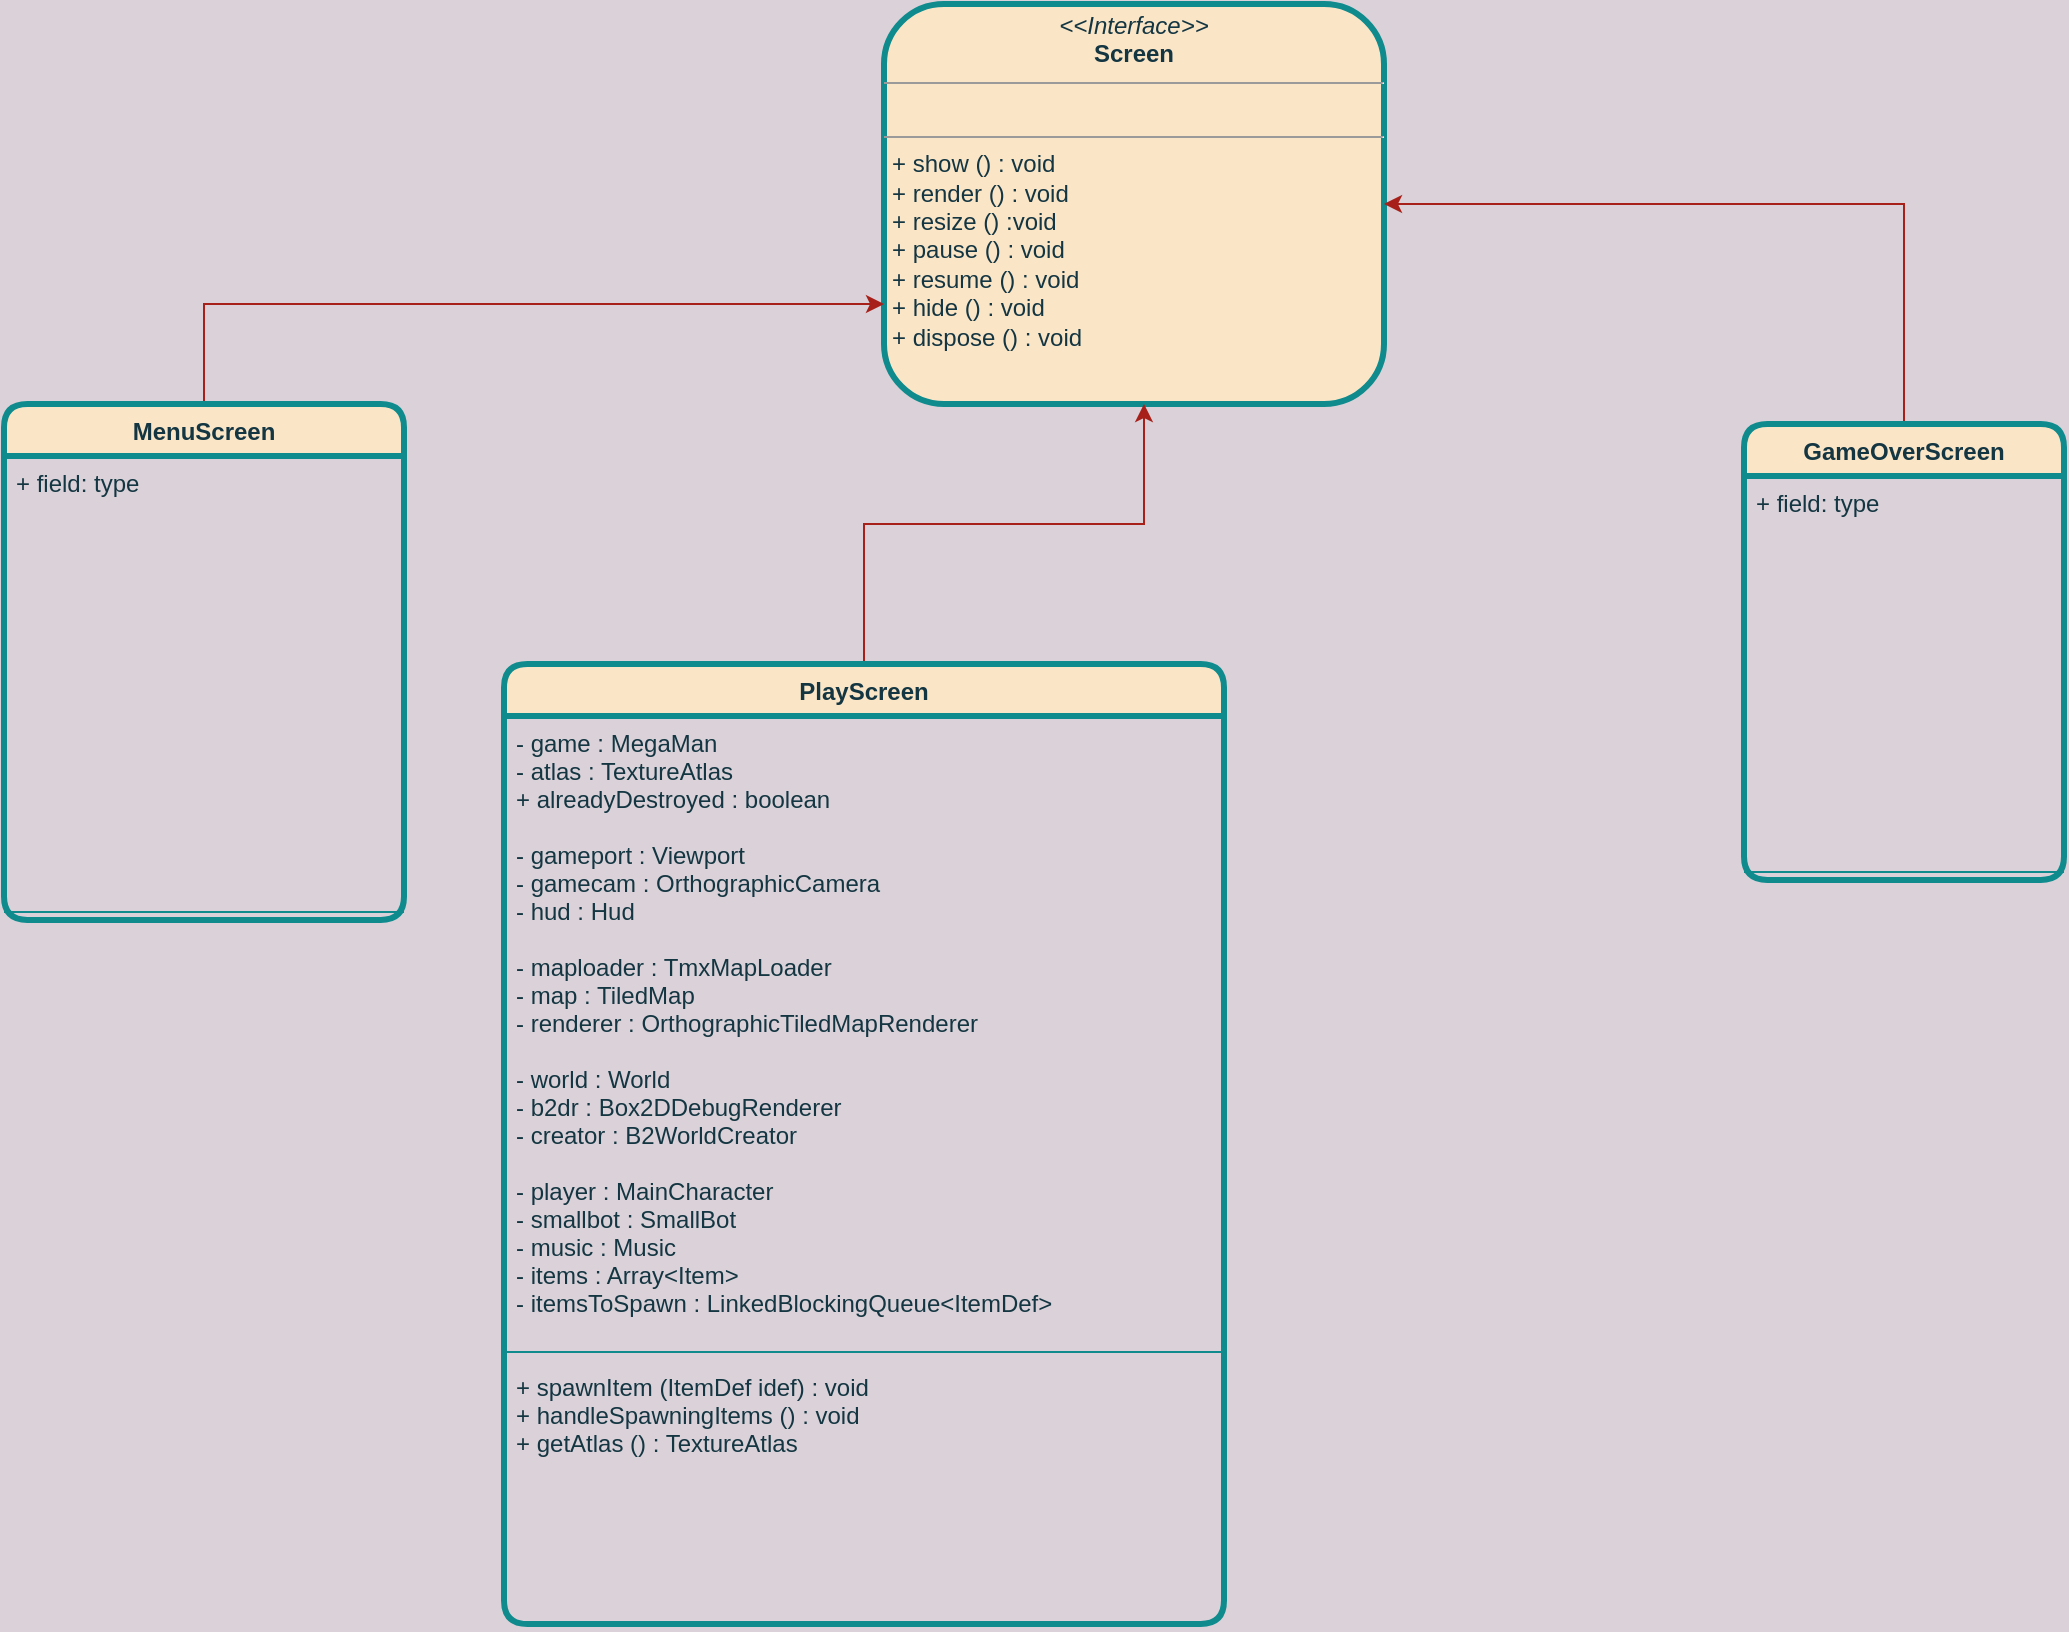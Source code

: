 <mxfile>
    <diagram id="T_rr_vH3T_Zj2dJ4vRbg" name="Screens">
        <mxGraphModel dx="584" dy="345" grid="0" gridSize="10" guides="1" tooltips="1" connect="1" arrows="1" fold="1" page="1" pageScale="1" pageWidth="1100" pageHeight="850" background="#DAD2D8" math="0" shadow="0">
            <root>
                <mxCell id="0"/>
                <mxCell id="1" parent="0"/>
                <mxCell id="1nIsizkF0hct226UoQhQ-2" value="&lt;p style=&quot;margin: 0px ; margin-top: 4px ; text-align: center&quot;&gt;&lt;i&gt;&amp;lt;&amp;lt;Interface&amp;gt;&amp;gt;&lt;/i&gt;&lt;br&gt;&lt;b&gt;Screen&lt;/b&gt;&lt;/p&gt;&lt;hr size=&quot;1&quot;&gt;&lt;p style=&quot;margin: 0px ; margin-left: 4px&quot;&gt;&lt;br&gt;&lt;/p&gt;&lt;hr size=&quot;1&quot;&gt;&lt;p style=&quot;margin: 0px ; margin-left: 4px&quot;&gt;+ show () : void&lt;br&gt;+ render () : void&lt;/p&gt;&lt;p style=&quot;margin: 0px ; margin-left: 4px&quot;&gt;+ resize () :void&lt;/p&gt;&lt;p style=&quot;margin: 0px ; margin-left: 4px&quot;&gt;+ pause () : void&lt;/p&gt;&lt;p style=&quot;margin: 0px ; margin-left: 4px&quot;&gt;+ resume () : void&lt;/p&gt;&lt;p style=&quot;margin: 0px ; margin-left: 4px&quot;&gt;+ hide () : void&lt;/p&gt;&lt;p style=&quot;margin: 0px ; margin-left: 4px&quot;&gt;+ dispose () : void&lt;/p&gt;" style="verticalAlign=top;align=left;overflow=fill;fontSize=12;fontFamily=Helvetica;html=1;strokeWidth=3;rounded=1;shadow=0;sketch=0;glass=0;perimeterSpacing=0;fillColor=#FAE5C7;strokeColor=#0F8B8D;fontColor=#143642;" parent="1" vertex="1">
                    <mxGeometry x="480" y="20" width="250" height="200" as="geometry"/>
                </mxCell>
                <mxCell id="1nIsizkF0hct226UoQhQ-14" style="edgeStyle=orthogonalEdgeStyle;rounded=0;orthogonalLoop=1;jettySize=auto;html=1;exitX=0.5;exitY=0;exitDx=0;exitDy=0;entryX=1;entryY=0.5;entryDx=0;entryDy=0;labelBackgroundColor=#DAD2D8;strokeColor=#A8201A;fontColor=#143642;" parent="1" source="1nIsizkF0hct226UoQhQ-10" target="1nIsizkF0hct226UoQhQ-2" edge="1">
                    <mxGeometry relative="1" as="geometry"/>
                </mxCell>
                <mxCell id="1nIsizkF0hct226UoQhQ-10" value="GameOverScreen" style="swimlane;fontStyle=1;align=center;verticalAlign=top;childLayout=stackLayout;horizontal=1;startSize=26;horizontalStack=0;resizeParent=1;resizeParentMax=0;resizeLast=0;collapsible=1;marginBottom=0;fillColor=#FAE5C7;strokeWidth=3;rounded=1;strokeColor=#0F8B8D;fontColor=#143642;" parent="1" vertex="1">
                    <mxGeometry x="910" y="230" width="160" height="228" as="geometry"/>
                </mxCell>
                <mxCell id="1nIsizkF0hct226UoQhQ-11" value="+ field: type" style="text;strokeColor=none;fillColor=none;align=left;verticalAlign=top;spacingLeft=4;spacingRight=4;overflow=hidden;rotatable=0;points=[[0,0.5],[1,0.5]];portConstraint=eastwest;fontColor=#143642;" parent="1nIsizkF0hct226UoQhQ-10" vertex="1">
                    <mxGeometry y="26" width="160" height="194" as="geometry"/>
                </mxCell>
                <mxCell id="1nIsizkF0hct226UoQhQ-12" value="" style="line;strokeWidth=1;fillColor=none;align=left;verticalAlign=middle;spacingTop=-1;spacingLeft=3;spacingRight=3;rotatable=0;labelPosition=right;points=[];portConstraint=eastwest;labelBackgroundColor=#DAD2D8;strokeColor=#0F8B8D;fontColor=#143642;" parent="1nIsizkF0hct226UoQhQ-10" vertex="1">
                    <mxGeometry y="220" width="160" height="8" as="geometry"/>
                </mxCell>
                <mxCell id="1nIsizkF0hct226UoQhQ-19" style="edgeStyle=orthogonalEdgeStyle;rounded=0;orthogonalLoop=1;jettySize=auto;html=1;exitX=0.5;exitY=0;exitDx=0;exitDy=0;entryX=0;entryY=0.75;entryDx=0;entryDy=0;labelBackgroundColor=#DAD2D8;strokeColor=#A8201A;fontColor=#143642;" parent="1" source="1nIsizkF0hct226UoQhQ-15" target="1nIsizkF0hct226UoQhQ-2" edge="1">
                    <mxGeometry relative="1" as="geometry"/>
                </mxCell>
                <mxCell id="1nIsizkF0hct226UoQhQ-15" value="MenuScreen" style="swimlane;fontStyle=1;align=center;verticalAlign=top;childLayout=stackLayout;horizontal=1;startSize=26;horizontalStack=0;resizeParent=1;resizeParentMax=0;resizeLast=0;collapsible=1;marginBottom=0;fillColor=#FAE5C7;strokeWidth=3;rounded=1;strokeColor=#0F8B8D;fontColor=#143642;" parent="1" vertex="1">
                    <mxGeometry x="40" y="220" width="200" height="258" as="geometry"/>
                </mxCell>
                <mxCell id="1nIsizkF0hct226UoQhQ-16" value="+ field: type" style="text;strokeColor=none;fillColor=none;align=left;verticalAlign=top;spacingLeft=4;spacingRight=4;overflow=hidden;rotatable=0;points=[[0,0.5],[1,0.5]];portConstraint=eastwest;fontColor=#143642;" parent="1nIsizkF0hct226UoQhQ-15" vertex="1">
                    <mxGeometry y="26" width="200" height="224" as="geometry"/>
                </mxCell>
                <mxCell id="1nIsizkF0hct226UoQhQ-17" value="" style="line;strokeWidth=1;fillColor=none;align=left;verticalAlign=middle;spacingTop=-1;spacingLeft=3;spacingRight=3;rotatable=0;labelPosition=right;points=[];portConstraint=eastwest;labelBackgroundColor=#DAD2D8;strokeColor=#0F8B8D;fontColor=#143642;" parent="1nIsizkF0hct226UoQhQ-15" vertex="1">
                    <mxGeometry y="250" width="200" height="8" as="geometry"/>
                </mxCell>
                <mxCell id="1nIsizkF0hct226UoQhQ-43" style="edgeStyle=none;rounded=0;orthogonalLoop=1;jettySize=auto;html=1;exitX=0.5;exitY=0;exitDx=0;exitDy=0;entryX=0.52;entryY=1;entryDx=0;entryDy=0;entryPerimeter=0;labelBackgroundColor=#DAD2D8;strokeColor=#A8201A;fontColor=#143642;" parent="1" source="1nIsizkF0hct226UoQhQ-37" target="1nIsizkF0hct226UoQhQ-2" edge="1">
                    <mxGeometry relative="1" as="geometry">
                        <mxPoint x="600" y="220" as="targetPoint"/>
                        <Array as="points">
                            <mxPoint x="470" y="280"/>
                            <mxPoint x="610" y="280"/>
                        </Array>
                    </mxGeometry>
                </mxCell>
                <mxCell id="1nIsizkF0hct226UoQhQ-37" value="PlayScreen" style="swimlane;fontStyle=1;align=center;verticalAlign=top;childLayout=stackLayout;horizontal=1;startSize=26;horizontalStack=0;resizeParent=1;resizeParentMax=0;resizeLast=0;collapsible=1;marginBottom=0;strokeColor=#0F8B8D;fillColor=#FAE5C7;rounded=1;strokeWidth=3;fontColor=#143642;" parent="1" vertex="1">
                    <mxGeometry x="290" y="350" width="360" height="480" as="geometry"/>
                </mxCell>
                <mxCell id="1nIsizkF0hct226UoQhQ-38" value="- game : MegaMan&#10;- atlas : TextureAtlas&#10;+ alreadyDestroyed : boolean&#10;&#10;- gameport : Viewport&#10;- gamecam : OrthographicCamera&#10;- hud : Hud&#10;&#10;- maploader : TmxMapLoader&#10;- map : TiledMap&#10;- renderer : OrthographicTiledMapRenderer&#10;&#10;- world : World&#10;- b2dr : Box2DDebugRenderer&#10;- creator : B2WorldCreator&#10;&#10;- player : MainCharacter&#10;- smallbot : SmallBot&#10;- music : Music&#10;- items : Array&lt;Item&gt;&#10;- itemsToSpawn : LinkedBlockingQueue&lt;ItemDef&gt;&#10;" style="text;align=left;verticalAlign=top;spacingLeft=4;spacingRight=4;overflow=hidden;rotatable=0;points=[[0,0.5],[1,0.5]];portConstraint=eastwest;strokeWidth=3;labelBackgroundColor=none;fontColor=#143642;" parent="1nIsizkF0hct226UoQhQ-37" vertex="1">
                    <mxGeometry y="26" width="360" height="314" as="geometry"/>
                </mxCell>
                <mxCell id="1nIsizkF0hct226UoQhQ-39" value="" style="line;strokeWidth=1;fillColor=none;align=left;verticalAlign=middle;spacingTop=-1;spacingLeft=3;spacingRight=3;rotatable=0;labelPosition=right;points=[];portConstraint=eastwest;labelBackgroundColor=#DAD2D8;strokeColor=#0F8B8D;fontColor=#143642;" parent="1nIsizkF0hct226UoQhQ-37" vertex="1">
                    <mxGeometry y="340" width="360" height="8" as="geometry"/>
                </mxCell>
                <mxCell id="1nIsizkF0hct226UoQhQ-40" value="+ spawnItem (ItemDef idef) : void&#10;+ handleSpawningItems () : void&#10;+ getAtlas () : TextureAtlas" style="text;strokeColor=none;fillColor=none;align=left;verticalAlign=top;spacingLeft=4;spacingRight=4;overflow=hidden;rotatable=0;points=[[0,0.5],[1,0.5]];portConstraint=eastwest;fontColor=#143642;fontStyle=0" parent="1nIsizkF0hct226UoQhQ-37" vertex="1">
                    <mxGeometry y="348" width="360" height="132" as="geometry"/>
                </mxCell>
            </root>
        </mxGraphModel>
    </diagram>
    <diagram id="Sg57-U5MvTpvXmKn-WWA" name="Scenes">
        <mxGraphModel dx="1680" dy="1353" grid="1" gridSize="10" guides="1" tooltips="1" connect="1" arrows="1" fold="1" page="1" pageScale="1" pageWidth="1100" pageHeight="850" math="0" shadow="0">
            <root>
                <mxCell id="EygVYQ8OEFmJ7SoNusYF-0"/>
                <mxCell id="EygVYQ8OEFmJ7SoNusYF-1" parent="EygVYQ8OEFmJ7SoNusYF-0"/>
            </root>
        </mxGraphModel>
    </diagram>
    <diagram id="5PbS5Pqwd8vVZCzxoG3U" name="Sprites">
        <mxGraphModel dx="1706" dy="986" grid="1" gridSize="10" guides="1" tooltips="1" connect="1" arrows="1" fold="1" page="1" pageScale="1" pageWidth="1100" pageHeight="850" math="0" shadow="0">
            <root>
                <mxCell id="qZ7oE6tz1sFKhMKh3hGN-0"/>
                <mxCell id="qZ7oE6tz1sFKhMKh3hGN-1" parent="qZ7oE6tz1sFKhMKh3hGN-0"/>
                <mxCell id="4ORrY1bRc429mLEae_ry-0" value="Enemy exends Sprite (LibGDX built-in class)" style="swimlane;fontStyle=0;childLayout=stackLayout;horizontal=1;startSize=26;fillColor=none;horizontalStack=0;resizeParent=1;resizeParentMax=0;resizeLast=0;collapsible=1;marginBottom=0;" parent="qZ7oE6tz1sFKhMKh3hGN-1" vertex="1">
                    <mxGeometry x="280" y="120" width="310" height="200" as="geometry"/>
                </mxCell>
                <mxCell id="4ORrY1bRc429mLEae_ry-1" value="- world : World&#10;- screen : PlayScreen&#10;- b2body : Body&#10;- velocity : Vector2&#10;" style="text;strokeColor=none;fillColor=none;align=left;verticalAlign=top;spacingLeft=4;spacingRight=4;overflow=hidden;rotatable=0;points=[[0,0.5],[1,0.5]];portConstraint=eastwest;" parent="4ORrY1bRc429mLEae_ry-0" vertex="1">
                    <mxGeometry y="26" width="310" height="64" as="geometry"/>
                </mxCell>
                <mxCell id="mKfT7-TMGCVmT3bmKNk7-0" value="" style="line;strokeWidth=1;fillColor=none;align=left;verticalAlign=middle;spacingTop=-1;spacingLeft=3;spacingRight=3;rotatable=0;labelPosition=right;points=[];portConstraint=eastwest;" parent="4ORrY1bRc429mLEae_ry-0" vertex="1">
                    <mxGeometry y="90" width="310" height="20" as="geometry"/>
                </mxCell>
                <mxCell id="mKfT7-TMGCVmT3bmKNk7-3" value="- defineEnemy(): void&#10;- update(float dt): void&#10;- hitByMegaman(MainCharacter mainCharacter): void&#10;- hitByEnemy(Enemy enemy): void&#10;- reverseVelocity(boolean x, boolean y): void" style="text;strokeColor=none;fillColor=none;align=left;verticalAlign=top;spacingLeft=4;spacingRight=4;overflow=hidden;rotatable=0;points=[[0,0.5],[1,0.5]];portConstraint=eastwest;" parent="4ORrY1bRc429mLEae_ry-0" vertex="1">
                    <mxGeometry y="110" width="310" height="90" as="geometry"/>
                </mxCell>
                <mxCell id="3GfhMgGiCDjHluhed3zi-7" style="edgeStyle=orthogonalEdgeStyle;html=1;exitX=0.5;exitY=0;exitDx=0;exitDy=0;entryX=0.098;entryY=1.009;entryDx=0;entryDy=0;entryPerimeter=0;" parent="qZ7oE6tz1sFKhMKh3hGN-1" source="3GfhMgGiCDjHluhed3zi-0" target="mKfT7-TMGCVmT3bmKNk7-3" edge="1">
                    <mxGeometry relative="1" as="geometry">
                        <mxPoint x="280" y="320" as="targetPoint"/>
                    </mxGeometry>
                </mxCell>
                <mxCell id="3GfhMgGiCDjHluhed3zi-0" value="SmallBot" style="swimlane;fontStyle=0;childLayout=stackLayout;horizontal=1;startSize=26;fillColor=none;horizontalStack=0;resizeParent=1;resizeParentMax=0;resizeLast=0;collapsible=1;marginBottom=0;" parent="qZ7oE6tz1sFKhMKh3hGN-1" vertex="1">
                    <mxGeometry x="160" y="410" width="310" height="300" as="geometry"/>
                </mxCell>
                <mxCell id="3GfhMgGiCDjHluhed3zi-1" value="- KICK_LEFT : int&#10;- KICK_RIGHT : int&#10;- stateTime: float&#10;- walkAnimation: Animation&#10;- frames : Array&lt;TextureRegion&gt;&#10;- setToDestroy: boolean&#10;- destroyed: boolean&#10;- angle: float&#10;" style="text;strokeColor=none;fillColor=none;align=left;verticalAlign=top;spacingLeft=4;spacingRight=4;overflow=hidden;rotatable=0;points=[[0,0.5],[1,0.5]];portConstraint=eastwest;" parent="3GfhMgGiCDjHluhed3zi-0" vertex="1">
                    <mxGeometry y="26" width="310" height="124" as="geometry"/>
                </mxCell>
                <mxCell id="3GfhMgGiCDjHluhed3zi-2" value="" style="line;strokeWidth=1;fillColor=none;align=left;verticalAlign=middle;spacingTop=-1;spacingLeft=3;spacingRight=3;rotatable=0;labelPosition=right;points=[];portConstraint=eastwest;" parent="3GfhMgGiCDjHluhed3zi-0" vertex="1">
                    <mxGeometry y="150" width="310" height="20" as="geometry"/>
                </mxCell>
                <mxCell id="3GfhMgGiCDjHluhed3zi-3" value="- SmallBot(PlayScreen screen, float x, float y)&#10;-  update(float dt) : void&#10;- defineEnemy() : void&#10;- getFrame(float dt): TextureRegion&#10;- draw(Batch batch) : void&#10;- hitByMegaman(MainCharacter mainCharacter): void&#10;- hitByEnemy(Enemy enemy) : void" style="text;strokeColor=none;fillColor=none;align=left;verticalAlign=top;spacingLeft=4;spacingRight=4;overflow=hidden;rotatable=0;points=[[0,0.5],[1,0.5]];portConstraint=eastwest;" parent="3GfhMgGiCDjHluhed3zi-0" vertex="1">
                    <mxGeometry y="170" width="310" height="130" as="geometry"/>
                </mxCell>
                <mxCell id="3GfhMgGiCDjHluhed3zi-8" value="Item extends Sprite (LibGDX built-in class)" style="swimlane;fontStyle=0;childLayout=stackLayout;horizontal=1;startSize=26;fillColor=none;horizontalStack=0;resizeParent=1;resizeParentMax=0;resizeLast=0;collapsible=1;marginBottom=0;" parent="qZ7oE6tz1sFKhMKh3hGN-1" vertex="1">
                    <mxGeometry x="631" y="120" width="310" height="230" as="geometry"/>
                </mxCell>
                <mxCell id="3GfhMgGiCDjHluhed3zi-9" value="- screen : PlayScreen&#10;- world: World&#10;- velocity: Vector2&#10;- toDestroy: boolean&#10;- destroyed: boolean&#10;- body: Body" style="text;strokeColor=none;fillColor=none;align=left;verticalAlign=top;spacingLeft=4;spacingRight=4;overflow=hidden;rotatable=0;points=[[0,0.5],[1,0.5]];portConstraint=eastwest;" parent="3GfhMgGiCDjHluhed3zi-8" vertex="1">
                    <mxGeometry y="26" width="310" height="94" as="geometry"/>
                </mxCell>
                <mxCell id="3GfhMgGiCDjHluhed3zi-10" value="" style="line;strokeWidth=1;fillColor=none;align=left;verticalAlign=middle;spacingTop=-1;spacingLeft=3;spacingRight=3;rotatable=0;labelPosition=right;points=[];portConstraint=eastwest;" parent="3GfhMgGiCDjHluhed3zi-8" vertex="1">
                    <mxGeometry y="120" width="310" height="20" as="geometry"/>
                </mxCell>
                <mxCell id="3GfhMgGiCDjHluhed3zi-11" value="- defineItem(): void&#10;- use(MainCharacter mainCharacter) : void&#10;- update(float dt) : void&#10;- draw (Batch batch) : void&#10;- destroy() : void&#10;- reverseVelocity(boolean x, boolean y): void" style="text;strokeColor=none;fillColor=none;align=left;verticalAlign=top;spacingLeft=4;spacingRight=4;overflow=hidden;rotatable=0;points=[[0,0.5],[1,0.5]];portConstraint=eastwest;" parent="3GfhMgGiCDjHluhed3zi-8" vertex="1">
                    <mxGeometry y="140" width="310" height="90" as="geometry"/>
                </mxCell>
                <mxCell id="3GfhMgGiCDjHluhed3zi-12" value="ItemDef" style="swimlane;fontStyle=0;childLayout=stackLayout;horizontal=1;startSize=26;fillColor=none;horizontalStack=0;resizeParent=1;resizeParentMax=0;resizeLast=0;collapsible=1;marginBottom=0;" parent="qZ7oE6tz1sFKhMKh3hGN-1" vertex="1">
                    <mxGeometry x="580" y="400" width="310" height="120" as="geometry"/>
                </mxCell>
                <mxCell id="3GfhMgGiCDjHluhed3zi-13" value="- position: Vector2&#10;- type: Class&lt;?&gt;" style="text;strokeColor=none;fillColor=none;align=left;verticalAlign=top;spacingLeft=4;spacingRight=4;overflow=hidden;rotatable=0;points=[[0,0.5],[1,0.5]];portConstraint=eastwest;" parent="3GfhMgGiCDjHluhed3zi-12" vertex="1">
                    <mxGeometry y="26" width="310" height="44" as="geometry"/>
                </mxCell>
                <mxCell id="3GfhMgGiCDjHluhed3zi-14" value="" style="line;strokeWidth=1;fillColor=none;align=left;verticalAlign=middle;spacingTop=-1;spacingLeft=3;spacingRight=3;rotatable=0;labelPosition=right;points=[];portConstraint=eastwest;" parent="3GfhMgGiCDjHluhed3zi-12" vertex="1">
                    <mxGeometry y="70" width="310" height="20" as="geometry"/>
                </mxCell>
                <mxCell id="3GfhMgGiCDjHluhed3zi-15" value="- ItemDef(Vector2 position, Class&lt;?&gt; type)" style="text;strokeColor=none;fillColor=none;align=left;verticalAlign=top;spacingLeft=4;spacingRight=4;overflow=hidden;rotatable=0;points=[[0,0.5],[1,0.5]];portConstraint=eastwest;" parent="3GfhMgGiCDjHluhed3zi-12" vertex="1">
                    <mxGeometry y="90" width="310" height="30" as="geometry"/>
                </mxCell>
                <mxCell id="uSx9nJi1321-hkp8eicf-0" value="MainCharacter extends Sprites (LibGDX built-in class)" style="swimlane;fontStyle=1;align=center;verticalAlign=top;childLayout=stackLayout;horizontal=1;startSize=26;horizontalStack=0;resizeParent=1;resizeParentMax=0;resizeLast=0;collapsible=1;marginBottom=0;" vertex="1" parent="qZ7oE6tz1sFKhMKh3hGN-1">
                    <mxGeometry x="-1020" y="90" width="330" height="370" as="geometry"/>
                </mxCell>
                <mxCell id="uSx9nJi1321-hkp8eicf-1" value="+ currentState: State&#10;+ previousState: State&#10;+ megamanStand: TextureRegion&#10;+ megamanSit: TextureRegion&#10;- megamanDead: TextureRegion&#10;- megamanRun: Animation&lt;TextureRegion&gt;&#10;- megamanJump: Animation&lt;TextureRegion&gt;&#10;- megamanShoot: Animation&lt;TextureRegion&gt;&#10;- stateTimer: float&#10;- runningRight: boolean&#10;- megamanIsDead: boolean&#10;- fireballs: Array&lt;FireBalls&gt;" style="text;strokeColor=none;fillColor=none;align=left;verticalAlign=top;spacingLeft=4;spacingRight=4;overflow=hidden;rotatable=0;points=[[0,0.5],[1,0.5]];portConstraint=eastwest;" vertex="1" parent="uSx9nJi1321-hkp8eicf-0">
                    <mxGeometry y="26" width="330" height="184" as="geometry"/>
                </mxCell>
                <mxCell id="uSx9nJi1321-hkp8eicf-2" value="" style="line;strokeWidth=1;fillColor=none;align=left;verticalAlign=middle;spacingTop=-1;spacingLeft=3;spacingRight=3;rotatable=0;labelPosition=right;points=[];portConstraint=eastwest;" vertex="1" parent="uSx9nJi1321-hkp8eicf-0">
                    <mxGeometry y="210" width="330" height="8" as="geometry"/>
                </mxCell>
                <mxCell id="uSx9nJi1321-hkp8eicf-3" value="+ MainCharacter(Playscreen)&#10;+ update(float): void &#10;+ getFrame(float): TextureRegion&#10;+ getState(): State&#10;+ die(): void&#10;+ jump(): void&#10;+ hit(Enemy): void&#10;+ fire(): void&#10;+ climb(): void&#10;+ draw(Batch): void&#10;" style="text;strokeColor=none;fillColor=none;align=left;verticalAlign=top;spacingLeft=4;spacingRight=4;overflow=hidden;rotatable=0;points=[[0,0.5],[1,0.5]];portConstraint=eastwest;" vertex="1" parent="uSx9nJi1321-hkp8eicf-0">
                    <mxGeometry y="218" width="330" height="152" as="geometry"/>
                </mxCell>
                <mxCell id="uSx9nJi1321-hkp8eicf-4" value="InteractiveTileObject" style="swimlane;fontStyle=3;align=center;verticalAlign=top;childLayout=stackLayout;horizontal=1;startSize=26;horizontalStack=0;resizeParent=1;resizeParentMax=0;resizeLast=0;collapsible=1;marginBottom=0;" vertex="1" parent="qZ7oE6tz1sFKhMKh3hGN-1">
                    <mxGeometry x="-490" y="200" width="300" height="190" as="geometry"/>
                </mxCell>
                <mxCell id="uSx9nJi1321-hkp8eicf-5" value="#world: World&#10;#map: TiledMap&#10;#bounds: Rectangle&#10;#body: Body&#10;#screen: PlayScreen&#10;#object: MapObject&#10;#fixture: Fixture" style="text;strokeColor=none;fillColor=none;align=left;verticalAlign=top;spacingLeft=4;spacingRight=4;overflow=hidden;rotatable=0;points=[[0,0.5],[1,0.5]];portConstraint=eastwest;" vertex="1" parent="uSx9nJi1321-hkp8eicf-4">
                    <mxGeometry y="26" width="300" height="114" as="geometry"/>
                </mxCell>
                <mxCell id="uSx9nJi1321-hkp8eicf-6" value="" style="line;strokeWidth=1;fillColor=none;align=left;verticalAlign=middle;spacingTop=-1;spacingLeft=3;spacingRight=3;rotatable=0;labelPosition=right;points=[];portConstraint=eastwest;" vertex="1" parent="uSx9nJi1321-hkp8eicf-4">
                    <mxGeometry y="140" width="300" height="8" as="geometry"/>
                </mxCell>
                <mxCell id="uSx9nJi1321-hkp8eicf-7" value="+ InteractiveTileObject(PlayScreen, MapObject)&#10;+ getCell(): TiledMapTileLayer.Cell" style="text;strokeColor=none;fillColor=none;align=left;verticalAlign=top;spacingLeft=4;spacingRight=4;overflow=hidden;rotatable=0;points=[[0,0.5],[1,0.5]];portConstraint=eastwest;" vertex="1" parent="uSx9nJi1321-hkp8eicf-4">
                    <mxGeometry y="148" width="300" height="42" as="geometry"/>
                </mxCell>
                <mxCell id="uSx9nJi1321-hkp8eicf-8" value="Brick extends InteractiveTileObject" style="swimlane;fontStyle=1;align=center;verticalAlign=top;childLayout=stackLayout;horizontal=1;startSize=26;horizontalStack=0;resizeParent=1;resizeParentMax=0;resizeLast=0;collapsible=1;marginBottom=0;" vertex="1" parent="qZ7oE6tz1sFKhMKh3hGN-1">
                    <mxGeometry x="-450" y="460" width="220" height="60" as="geometry"/>
                </mxCell>
                <mxCell id="uSx9nJi1321-hkp8eicf-10" value="" style="line;strokeWidth=1;fillColor=none;align=left;verticalAlign=middle;spacingTop=-1;spacingLeft=3;spacingRight=3;rotatable=0;labelPosition=right;points=[];portConstraint=eastwest;" vertex="1" parent="uSx9nJi1321-hkp8eicf-8">
                    <mxGeometry y="26" width="220" height="8" as="geometry"/>
                </mxCell>
                <mxCell id="uSx9nJi1321-hkp8eicf-11" value="+Brick(PlayScreen, MapObject)" style="text;strokeColor=none;fillColor=none;align=left;verticalAlign=top;spacingLeft=4;spacingRight=4;overflow=hidden;rotatable=0;points=[[0,0.5],[1,0.5]];portConstraint=eastwest;" vertex="1" parent="uSx9nJi1321-hkp8eicf-8">
                    <mxGeometry y="34" width="220" height="26" as="geometry"/>
                </mxCell>
                <mxCell id="uSx9nJi1321-hkp8eicf-12" value="Extends" style="endArrow=block;endSize=16;endFill=0;html=1;exitX=0.5;exitY=0;exitDx=0;exitDy=0;entryX=0.505;entryY=1.032;entryDx=0;entryDy=0;entryPerimeter=0;" edge="1" parent="qZ7oE6tz1sFKhMKh3hGN-1" source="uSx9nJi1321-hkp8eicf-8" target="uSx9nJi1321-hkp8eicf-7">
                    <mxGeometry width="160" relative="1" as="geometry">
                        <mxPoint x="-290" y="440" as="sourcePoint"/>
                        <mxPoint x="-340" y="424" as="targetPoint"/>
                    </mxGeometry>
                </mxCell>
                <mxCell id="uSx9nJi1321-hkp8eicf-13" value="FireBall extends Sprite" style="swimlane;fontStyle=1;align=center;verticalAlign=top;childLayout=stackLayout;horizontal=1;startSize=26;horizontalStack=0;resizeParent=1;resizeParentMax=0;resizeLast=0;collapsible=1;marginBottom=0;" vertex="1" parent="qZ7oE6tz1sFKhMKh3hGN-1">
                    <mxGeometry x="-980" y="540" width="220" height="250" as="geometry"/>
                </mxCell>
                <mxCell id="uSx9nJi1321-hkp8eicf-14" value="+ screen: PlayScreen&#10;+ world: World&#10;+ frame: Array&lt;TextureRegion&gt;&#10;+ stateTime: float&#10;+ destroyed: boolean&#10;+ setToDestroy: boolean&#10;+ fireRight: boolean&#10;+ fireLeft: boolean" style="text;strokeColor=none;fillColor=none;align=left;verticalAlign=top;spacingLeft=4;spacingRight=4;overflow=hidden;rotatable=0;points=[[0,0.5],[1,0.5]];portConstraint=eastwest;" vertex="1" parent="uSx9nJi1321-hkp8eicf-13">
                    <mxGeometry y="26" width="220" height="124" as="geometry"/>
                </mxCell>
                <mxCell id="uSx9nJi1321-hkp8eicf-15" value="" style="line;strokeWidth=1;fillColor=none;align=left;verticalAlign=middle;spacingTop=-1;spacingLeft=3;spacingRight=3;rotatable=0;labelPosition=right;points=[];portConstraint=eastwest;" vertex="1" parent="uSx9nJi1321-hkp8eicf-13">
                    <mxGeometry y="150" width="220" height="8" as="geometry"/>
                </mxCell>
                <mxCell id="uSx9nJi1321-hkp8eicf-16" value="+ FireBall(Playscreen, float, float. fireRight)&#10;+ defineFireBall(): void&#10;+ update(float): void&#10;+ setToDestroy(): void&#10;+ isDestroyed(): boolean" style="text;strokeColor=none;fillColor=none;align=left;verticalAlign=top;spacingLeft=4;spacingRight=4;overflow=hidden;rotatable=0;points=[[0,0.5],[1,0.5]];portConstraint=eastwest;" vertex="1" parent="uSx9nJi1321-hkp8eicf-13">
                    <mxGeometry y="158" width="220" height="92" as="geometry"/>
                </mxCell>
                <mxCell id="uSx9nJi1321-hkp8eicf-19" value="" style="endArrow=diamondThin;endFill=1;endSize=24;html=1;exitX=0.5;exitY=0;exitDx=0;exitDy=0;" edge="1" parent="qZ7oE6tz1sFKhMKh3hGN-1" source="uSx9nJi1321-hkp8eicf-13">
                    <mxGeometry width="160" relative="1" as="geometry">
                        <mxPoint x="-730" y="488.57" as="sourcePoint"/>
                        <mxPoint x="-870" y="460" as="targetPoint"/>
                    </mxGeometry>
                </mxCell>
            </root>
        </mxGraphModel>
    </diagram>
    <diagram id="q1-yvnY3Dvck-rz3jSEI" name="Page-4">
        <mxGraphModel dx="636" dy="541" grid="1" gridSize="10" guides="1" tooltips="1" connect="1" arrows="1" fold="1" page="1" pageScale="1" pageWidth="1100" pageHeight="850" math="0" shadow="0">
            <root>
                <mxCell id="ZXvdYEo8QiCHT45ScSsW-0"/>
                <mxCell id="ZXvdYEo8QiCHT45ScSsW-1" parent="ZXvdYEo8QiCHT45ScSsW-0"/>
            </root>
        </mxGraphModel>
    </diagram>
</mxfile>